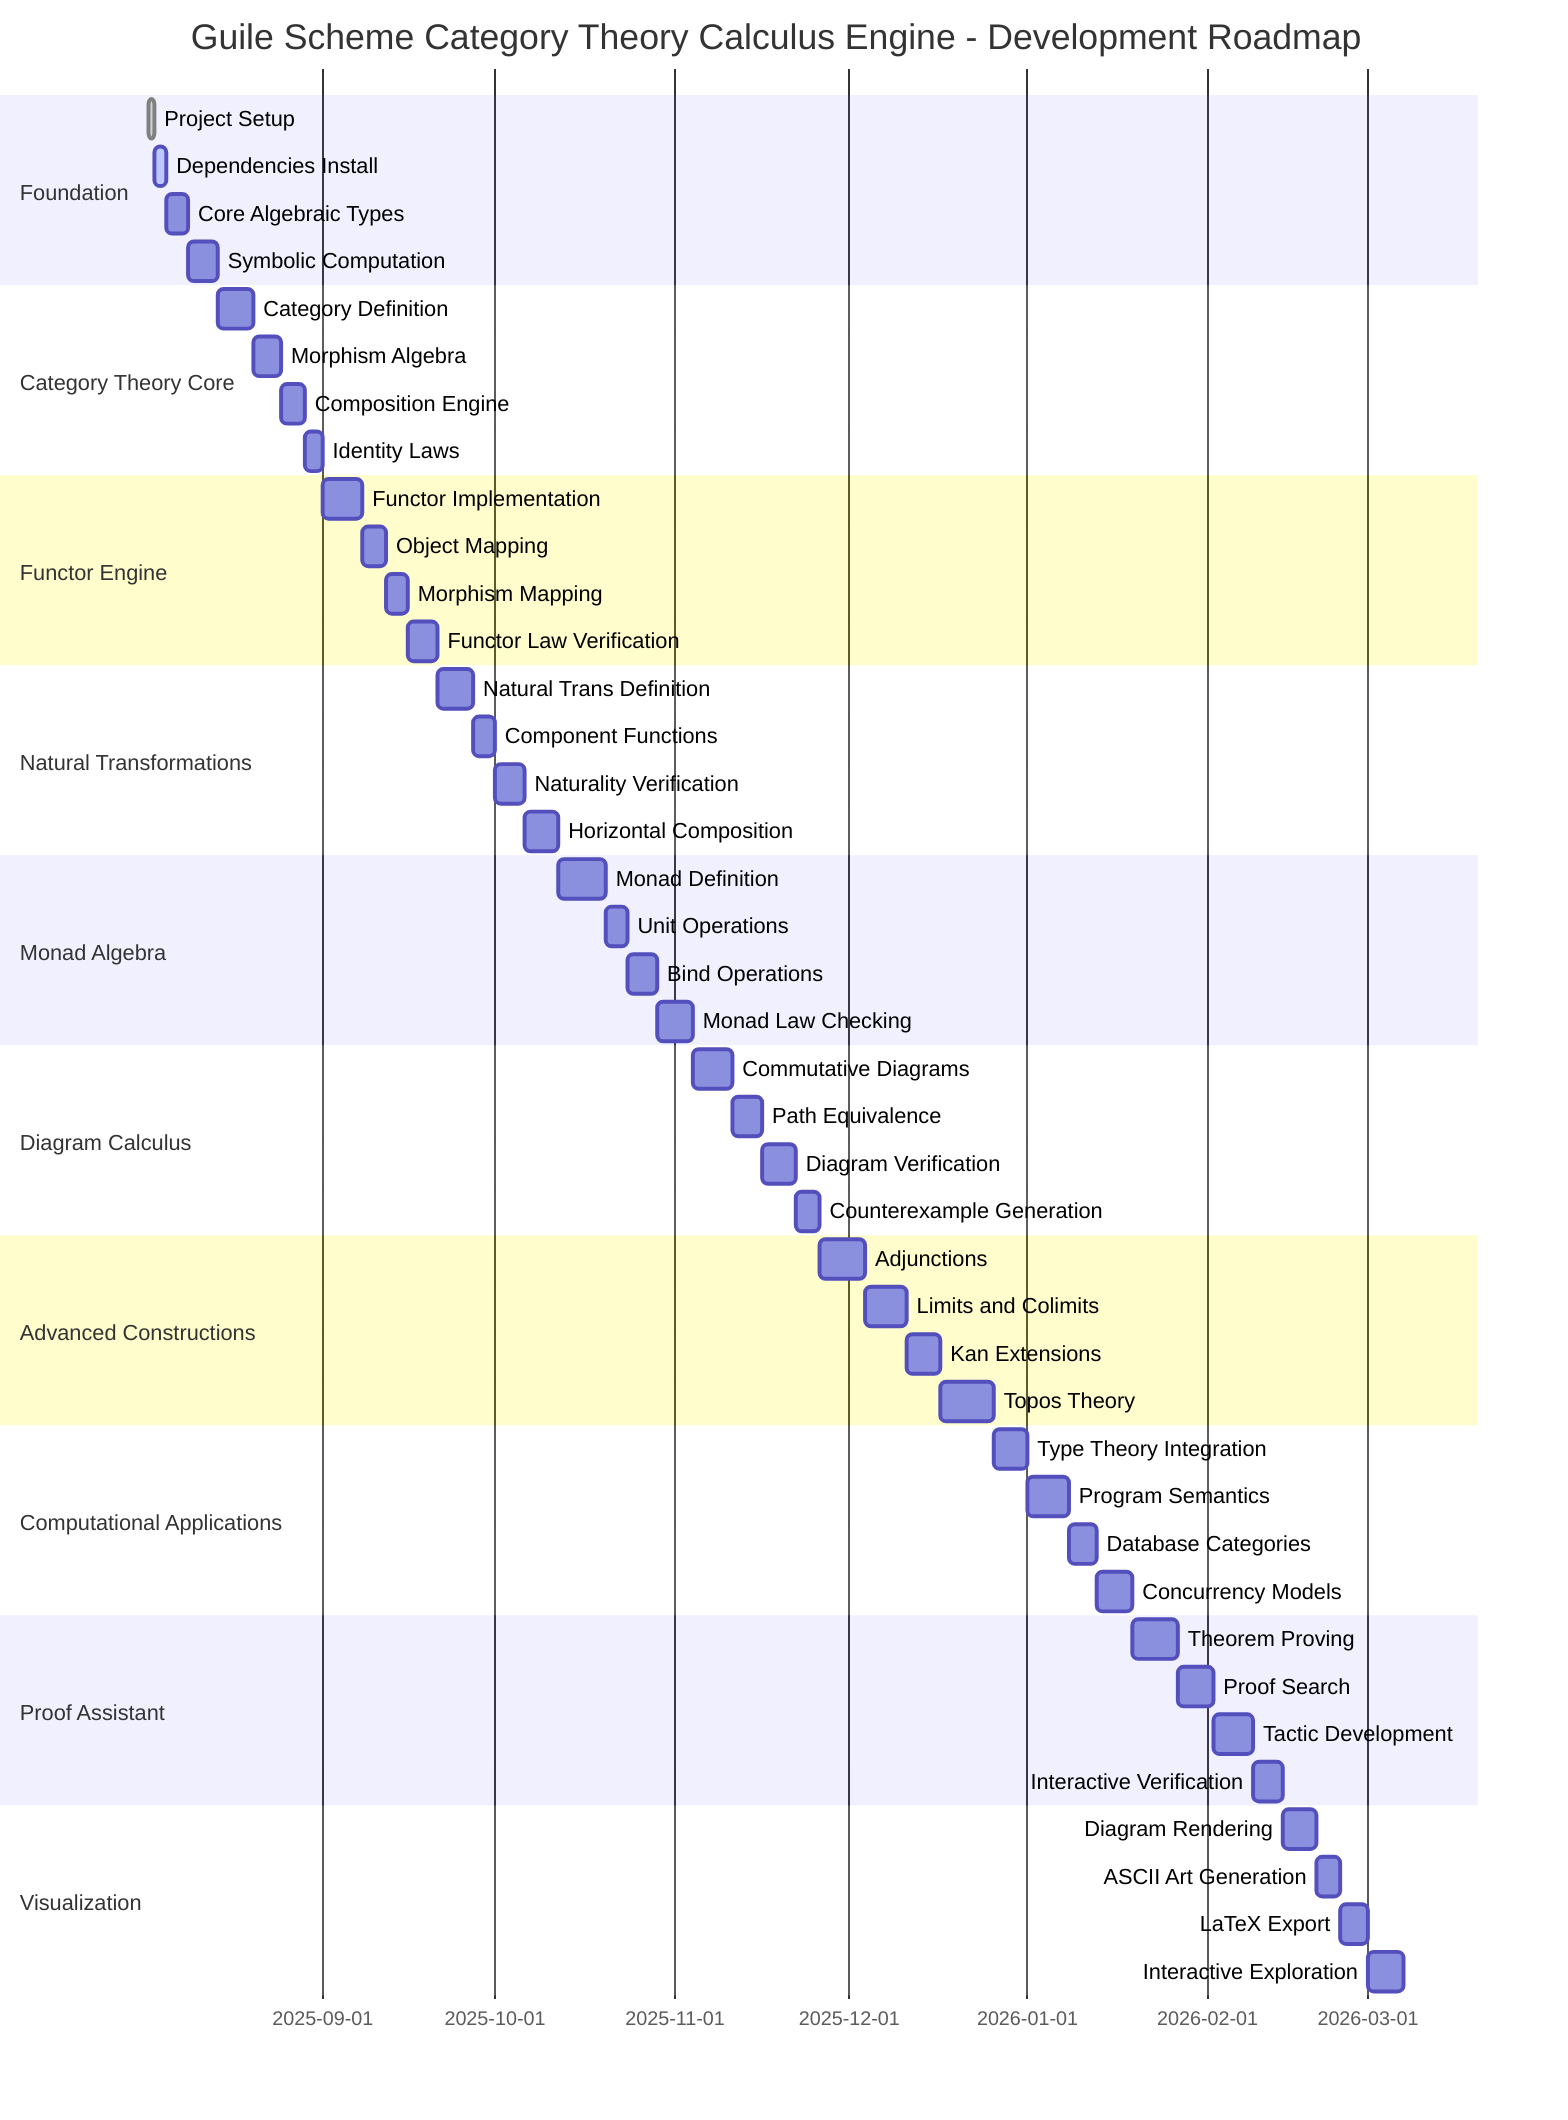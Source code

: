 gantt
    title Guile Scheme Category Theory Calculus Engine - Development Roadmap
    dateFormat  YYYY-MM-DD
    section Foundation
    Project Setup           :done,    setup, 2025-08-02, 1d
    Dependencies Install    :active,  deps, 2025-08-03, 2d
    Core Algebraic Types    :         algebra, after deps, 4d
    Symbolic Computation    :         symbolic, after algebra, 5d
    
    section Category Theory Core
    Category Definition     :         categories, after symbolic, 6d
    Morphism Algebra        :         morphisms, after categories, 5d
    Composition Engine      :         composition, after morphisms, 4d
    Identity Laws           :         identity, after composition, 3d
    
    section Functor Engine
    Functor Implementation  :         functors, after identity, 7d
    Object Mapping          :         obj-map, after functors, 4d
    Morphism Mapping        :         mor-map, after obj-map, 4d
    Functor Law Verification:         functor-laws, after mor-map, 5d
    
    section Natural Transformations
    Natural Trans Definition:         nat-trans, after functor-laws, 6d
    Component Functions     :         components, after nat-trans, 4d
    Naturality Verification :         naturality, after components, 5d
    Horizontal Composition  :         horizontal, after naturality, 6d
    
    section Monad Algebra
    Monad Definition        :         monads, after horizontal, 8d
    Unit Operations         :         unit-ops, after monads, 4d
    Bind Operations         :         bind-ops, after unit-ops, 5d
    Monad Law Checking      :         monad-laws, after bind-ops, 6d
    
    section Diagram Calculus
    Commutative Diagrams    :         diagrams, after monad-laws, 7d
    Path Equivalence        :         paths, after diagrams, 5d
    Diagram Verification    :         verification, after paths, 6d
    Counterexample Generation:        counterex, after verification, 4d
    
    section Advanced Constructions
    Adjunctions             :         adjunctions, after counterex, 8d
    Limits and Colimits     :         limits, after adjunctions, 7d
    Kan Extensions          :         kan, after limits, 6d
    Topos Theory            :         topos, after kan, 9d
    
    section Computational Applications
    Type Theory Integration :         type-theory, after topos, 6d
    Program Semantics       :         semantics, after type-theory, 7d
    Database Categories     :         databases, after semantics, 5d
    Concurrency Models      :         concurrency, after databases, 6d
    
    section Proof Assistant
    Theorem Proving         :         theorems, after concurrency, 8d
    Proof Search            :         proof-search, after theorems, 6d
    Tactic Development      :         tactics, after proof-search, 7d
    Interactive Verification:         interactive, after tactics, 5d
    
    section Visualization
    Diagram Rendering       :         rendering, after interactive, 6d
    ASCII Art Generation    :         ascii-art, after rendering, 4d
    LaTeX Export            :         latex, after ascii-art, 5d
    Interactive Exploration :         exploration, after latex, 6d